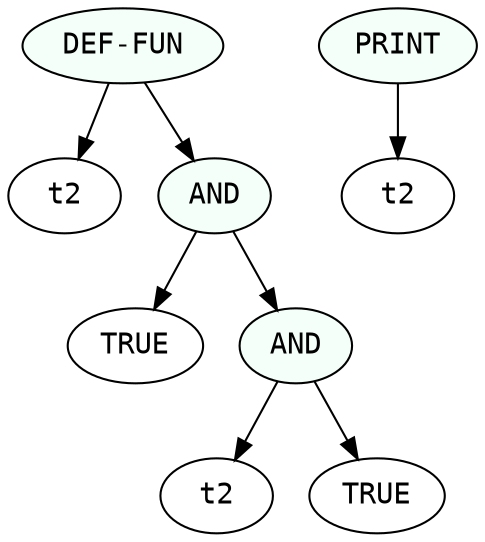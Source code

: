 digraph print {
 1 [label="t2", fontname="monospace"];
 2 [label="TRUE", fontname="monospace"];
 3 [label="t2", fontname="monospace"];
 4 [label="TRUE", fontname="monospace"];
 5 [label="AND", fontname="monospace", style=filled, fillcolor=mintcream];
 5->3
 5->4
 6 [label="AND", fontname="monospace", style=filled, fillcolor=mintcream];
 6->2
 6->5
 7 [label="t2", fontname="monospace"];
 8 [label="PRINT", fontname="monospace", style=filled, fillcolor=mintcream];
 8->7
 9 [label="DEF-FUN", fontname="monospace", style=filled, fillcolor=mintcream];
 9->1
 9->6
 }
 